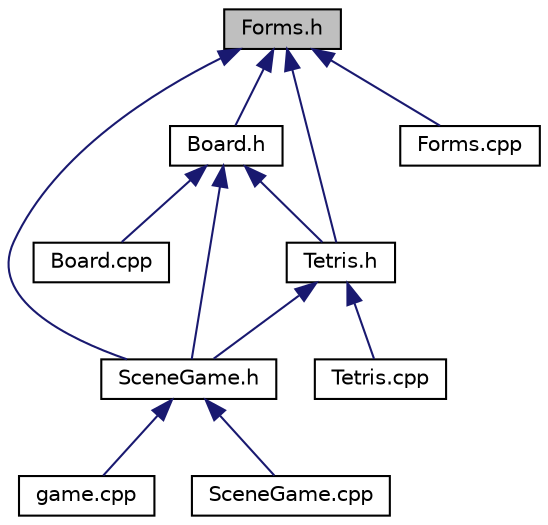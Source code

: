 digraph "Forms.h"
{
  edge [fontname="Helvetica",fontsize="10",labelfontname="Helvetica",labelfontsize="10"];
  node [fontname="Helvetica",fontsize="10",shape=record];
  Node5 [label="Forms.h",height=0.2,width=0.4,color="black", fillcolor="grey75", style="filled", fontcolor="black"];
  Node5 -> Node6 [dir="back",color="midnightblue",fontsize="10",style="solid",fontname="Helvetica"];
  Node6 [label="Board.h",height=0.2,width=0.4,color="black", fillcolor="white", style="filled",URL="$_board_8h.html"];
  Node6 -> Node7 [dir="back",color="midnightblue",fontsize="10",style="solid",fontname="Helvetica"];
  Node7 [label="Board.cpp",height=0.2,width=0.4,color="black", fillcolor="white", style="filled",URL="$_board_8cpp.html"];
  Node6 -> Node8 [dir="back",color="midnightblue",fontsize="10",style="solid",fontname="Helvetica"];
  Node8 [label="SceneGame.h",height=0.2,width=0.4,color="black", fillcolor="white", style="filled",URL="$_scene_game_8h.html"];
  Node8 -> Node9 [dir="back",color="midnightblue",fontsize="10",style="solid",fontname="Helvetica"];
  Node9 [label="game.cpp",height=0.2,width=0.4,color="black", fillcolor="white", style="filled",URL="$game_8cpp.html"];
  Node8 -> Node10 [dir="back",color="midnightblue",fontsize="10",style="solid",fontname="Helvetica"];
  Node10 [label="SceneGame.cpp",height=0.2,width=0.4,color="black", fillcolor="white", style="filled",URL="$_scene_game_8cpp.html"];
  Node6 -> Node11 [dir="back",color="midnightblue",fontsize="10",style="solid",fontname="Helvetica"];
  Node11 [label="Tetris.h",height=0.2,width=0.4,color="black", fillcolor="white", style="filled",URL="$_tetris_8h.html"];
  Node11 -> Node8 [dir="back",color="midnightblue",fontsize="10",style="solid",fontname="Helvetica"];
  Node11 -> Node12 [dir="back",color="midnightblue",fontsize="10",style="solid",fontname="Helvetica"];
  Node12 [label="Tetris.cpp",height=0.2,width=0.4,color="black", fillcolor="white", style="filled",URL="$_tetris_8cpp.html"];
  Node5 -> Node13 [dir="back",color="midnightblue",fontsize="10",style="solid",fontname="Helvetica"];
  Node13 [label="Forms.cpp",height=0.2,width=0.4,color="black", fillcolor="white", style="filled",URL="$_forms_8cpp.html"];
  Node5 -> Node8 [dir="back",color="midnightblue",fontsize="10",style="solid",fontname="Helvetica"];
  Node5 -> Node11 [dir="back",color="midnightblue",fontsize="10",style="solid",fontname="Helvetica"];
}
